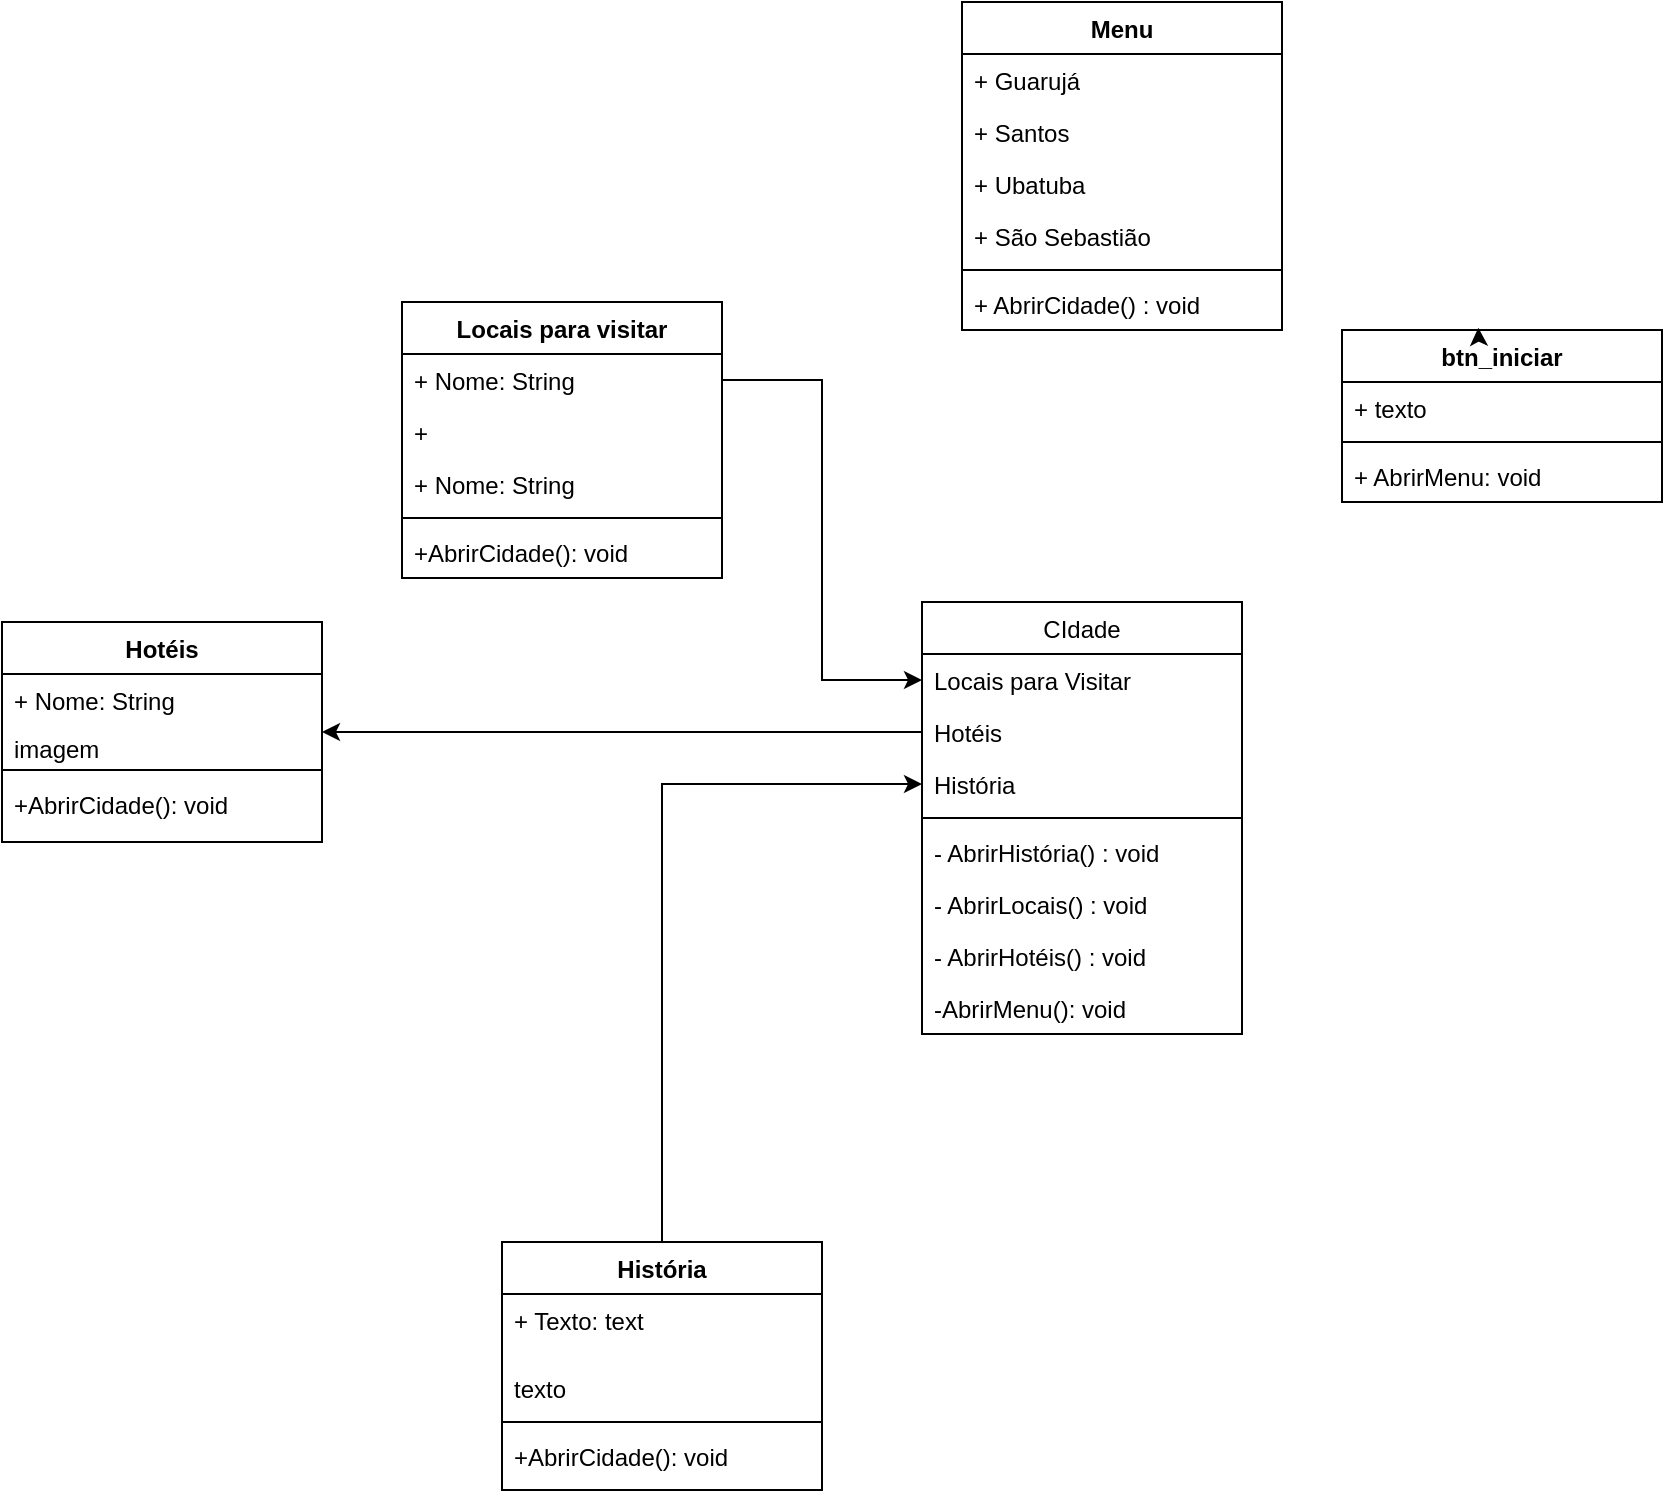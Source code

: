 <mxfile version="24.7.7">
  <diagram id="C5RBs43oDa-KdzZeNtuy" name="Page-1">
    <mxGraphModel dx="1434" dy="780" grid="1" gridSize="10" guides="1" tooltips="1" connect="1" arrows="1" fold="1" page="1" pageScale="1" pageWidth="827" pageHeight="1169" math="0" shadow="0">
      <root>
        <mxCell id="WIyWlLk6GJQsqaUBKTNV-0" />
        <mxCell id="WIyWlLk6GJQsqaUBKTNV-1" parent="WIyWlLk6GJQsqaUBKTNV-0" />
        <mxCell id="zkfFHV4jXpPFQw0GAbJ--17" value="CIdade" style="swimlane;fontStyle=0;align=center;verticalAlign=top;childLayout=stackLayout;horizontal=1;startSize=26;horizontalStack=0;resizeParent=1;resizeLast=0;collapsible=1;marginBottom=0;rounded=0;shadow=0;strokeWidth=1;" parent="WIyWlLk6GJQsqaUBKTNV-1" vertex="1">
          <mxGeometry x="750" y="410" width="160" height="216" as="geometry">
            <mxRectangle x="550" y="140" width="160" height="26" as="alternateBounds" />
          </mxGeometry>
        </mxCell>
        <mxCell id="zkfFHV4jXpPFQw0GAbJ--18" value="Locais para Visitar" style="text;align=left;verticalAlign=top;spacingLeft=4;spacingRight=4;overflow=hidden;rotatable=0;points=[[0,0.5],[1,0.5]];portConstraint=eastwest;" parent="zkfFHV4jXpPFQw0GAbJ--17" vertex="1">
          <mxGeometry y="26" width="160" height="26" as="geometry" />
        </mxCell>
        <mxCell id="zkfFHV4jXpPFQw0GAbJ--19" value="Hotéis" style="text;align=left;verticalAlign=top;spacingLeft=4;spacingRight=4;overflow=hidden;rotatable=0;points=[[0,0.5],[1,0.5]];portConstraint=eastwest;rounded=0;shadow=0;html=0;" parent="zkfFHV4jXpPFQw0GAbJ--17" vertex="1">
          <mxGeometry y="52" width="160" height="26" as="geometry" />
        </mxCell>
        <mxCell id="zkfFHV4jXpPFQw0GAbJ--20" value="História" style="text;align=left;verticalAlign=top;spacingLeft=4;spacingRight=4;overflow=hidden;rotatable=0;points=[[0,0.5],[1,0.5]];portConstraint=eastwest;rounded=0;shadow=0;html=0;" parent="zkfFHV4jXpPFQw0GAbJ--17" vertex="1">
          <mxGeometry y="78" width="160" height="26" as="geometry" />
        </mxCell>
        <mxCell id="zkfFHV4jXpPFQw0GAbJ--23" value="" style="line;html=1;strokeWidth=1;align=left;verticalAlign=middle;spacingTop=-1;spacingLeft=3;spacingRight=3;rotatable=0;labelPosition=right;points=[];portConstraint=eastwest;" parent="zkfFHV4jXpPFQw0GAbJ--17" vertex="1">
          <mxGeometry y="104" width="160" height="8" as="geometry" />
        </mxCell>
        <mxCell id="zkfFHV4jXpPFQw0GAbJ--24" value="- AbrirHistória() : void" style="text;align=left;verticalAlign=top;spacingLeft=4;spacingRight=4;overflow=hidden;rotatable=0;points=[[0,0.5],[1,0.5]];portConstraint=eastwest;" parent="zkfFHV4jXpPFQw0GAbJ--17" vertex="1">
          <mxGeometry y="112" width="160" height="26" as="geometry" />
        </mxCell>
        <mxCell id="Exi7dinv1fyWdKvX8r0b-5" value="- AbrirLocais() : void" style="text;align=left;verticalAlign=top;spacingLeft=4;spacingRight=4;overflow=hidden;rotatable=0;points=[[0,0.5],[1,0.5]];portConstraint=eastwest;" parent="zkfFHV4jXpPFQw0GAbJ--17" vertex="1">
          <mxGeometry y="138" width="160" height="26" as="geometry" />
        </mxCell>
        <mxCell id="Exi7dinv1fyWdKvX8r0b-6" value="- AbrirHotéis() : void" style="text;align=left;verticalAlign=top;spacingLeft=4;spacingRight=4;overflow=hidden;rotatable=0;points=[[0,0.5],[1,0.5]];portConstraint=eastwest;" parent="zkfFHV4jXpPFQw0GAbJ--17" vertex="1">
          <mxGeometry y="164" width="160" height="26" as="geometry" />
        </mxCell>
        <mxCell id="Exi7dinv1fyWdKvX8r0b-18" value="-AbrirMenu(): void" style="text;align=left;verticalAlign=top;spacingLeft=4;spacingRight=4;overflow=hidden;rotatable=0;points=[[0,0.5],[1,0.5]];portConstraint=eastwest;" parent="zkfFHV4jXpPFQw0GAbJ--17" vertex="1">
          <mxGeometry y="190" width="160" height="26" as="geometry" />
        </mxCell>
        <mxCell id="Exi7dinv1fyWdKvX8r0b-7" style="edgeStyle=orthogonalEdgeStyle;rounded=0;orthogonalLoop=1;jettySize=auto;html=1;" parent="WIyWlLk6GJQsqaUBKTNV-1" source="Exi7dinv1fyWdKvX8r0b-0" target="zkfFHV4jXpPFQw0GAbJ--20" edge="1">
          <mxGeometry relative="1" as="geometry" />
        </mxCell>
        <mxCell id="Exi7dinv1fyWdKvX8r0b-0" value="História" style="swimlane;fontStyle=1;align=center;verticalAlign=top;childLayout=stackLayout;horizontal=1;startSize=26;horizontalStack=0;resizeParent=1;resizeParentMax=0;resizeLast=0;collapsible=1;marginBottom=0;whiteSpace=wrap;html=1;" parent="WIyWlLk6GJQsqaUBKTNV-1" vertex="1">
          <mxGeometry x="540" y="730" width="160" height="124" as="geometry" />
        </mxCell>
        <mxCell id="Exi7dinv1fyWdKvX8r0b-1" value="+ Texto: text" style="text;strokeColor=none;fillColor=none;align=left;verticalAlign=top;spacingLeft=4;spacingRight=4;overflow=hidden;rotatable=0;points=[[0,0.5],[1,0.5]];portConstraint=eastwest;whiteSpace=wrap;html=1;" parent="Exi7dinv1fyWdKvX8r0b-0" vertex="1">
          <mxGeometry y="26" width="160" height="34" as="geometry" />
        </mxCell>
        <mxCell id="Exi7dinv1fyWdKvX8r0b-8" value="texto" style="text;strokeColor=none;fillColor=none;align=left;verticalAlign=top;spacingLeft=4;spacingRight=4;overflow=hidden;rotatable=0;points=[[0,0.5],[1,0.5]];portConstraint=eastwest;whiteSpace=wrap;html=1;" parent="Exi7dinv1fyWdKvX8r0b-0" vertex="1">
          <mxGeometry y="60" width="160" height="26" as="geometry" />
        </mxCell>
        <mxCell id="Exi7dinv1fyWdKvX8r0b-2" value="" style="line;strokeWidth=1;fillColor=none;align=left;verticalAlign=middle;spacingTop=-1;spacingLeft=3;spacingRight=3;rotatable=0;labelPosition=right;points=[];portConstraint=eastwest;strokeColor=inherit;" parent="Exi7dinv1fyWdKvX8r0b-0" vertex="1">
          <mxGeometry y="86" width="160" height="8" as="geometry" />
        </mxCell>
        <mxCell id="Exi7dinv1fyWdKvX8r0b-3" value="+AbrirCidade(): void" style="text;strokeColor=none;fillColor=none;align=left;verticalAlign=top;spacingLeft=4;spacingRight=4;overflow=hidden;rotatable=0;points=[[0,0.5],[1,0.5]];portConstraint=eastwest;whiteSpace=wrap;html=1;" parent="Exi7dinv1fyWdKvX8r0b-0" vertex="1">
          <mxGeometry y="94" width="160" height="30" as="geometry" />
        </mxCell>
        <mxCell id="Exi7dinv1fyWdKvX8r0b-11" value="Hotéis" style="swimlane;fontStyle=1;align=center;verticalAlign=top;childLayout=stackLayout;horizontal=1;startSize=26;horizontalStack=0;resizeParent=1;resizeParentMax=0;resizeLast=0;collapsible=1;marginBottom=0;whiteSpace=wrap;html=1;" parent="WIyWlLk6GJQsqaUBKTNV-1" vertex="1">
          <mxGeometry x="290" y="420" width="160" height="110" as="geometry" />
        </mxCell>
        <mxCell id="Exi7dinv1fyWdKvX8r0b-16" value="+ Nome: String" style="text;strokeColor=none;fillColor=none;align=left;verticalAlign=top;spacingLeft=4;spacingRight=4;overflow=hidden;rotatable=0;points=[[0,0.5],[1,0.5]];portConstraint=eastwest;whiteSpace=wrap;html=1;" parent="Exi7dinv1fyWdKvX8r0b-11" vertex="1">
          <mxGeometry y="26" width="160" height="24" as="geometry" />
        </mxCell>
        <mxCell id="Exi7dinv1fyWdKvX8r0b-12" value="&lt;div&gt;imagem&lt;/div&gt;" style="text;strokeColor=none;fillColor=none;align=left;verticalAlign=top;spacingLeft=4;spacingRight=4;overflow=hidden;rotatable=0;points=[[0,0.5],[1,0.5]];portConstraint=eastwest;whiteSpace=wrap;html=1;" parent="Exi7dinv1fyWdKvX8r0b-11" vertex="1">
          <mxGeometry y="50" width="160" height="20" as="geometry" />
        </mxCell>
        <mxCell id="Exi7dinv1fyWdKvX8r0b-13" value="" style="line;strokeWidth=1;fillColor=none;align=left;verticalAlign=middle;spacingTop=-1;spacingLeft=3;spacingRight=3;rotatable=0;labelPosition=right;points=[];portConstraint=eastwest;strokeColor=inherit;" parent="Exi7dinv1fyWdKvX8r0b-11" vertex="1">
          <mxGeometry y="70" width="160" height="8" as="geometry" />
        </mxCell>
        <mxCell id="Exi7dinv1fyWdKvX8r0b-14" value="+AbrirCidade(): void" style="text;strokeColor=none;fillColor=none;align=left;verticalAlign=top;spacingLeft=4;spacingRight=4;overflow=hidden;rotatable=0;points=[[0,0.5],[1,0.5]];portConstraint=eastwest;whiteSpace=wrap;html=1;" parent="Exi7dinv1fyWdKvX8r0b-11" vertex="1">
          <mxGeometry y="78" width="160" height="32" as="geometry" />
        </mxCell>
        <mxCell id="Exi7dinv1fyWdKvX8r0b-15" style="edgeStyle=orthogonalEdgeStyle;rounded=0;orthogonalLoop=1;jettySize=auto;html=1;" parent="WIyWlLk6GJQsqaUBKTNV-1" source="zkfFHV4jXpPFQw0GAbJ--19" target="Exi7dinv1fyWdKvX8r0b-11" edge="1">
          <mxGeometry relative="1" as="geometry" />
        </mxCell>
        <mxCell id="Exi7dinv1fyWdKvX8r0b-20" value="btn_iniciar" style="swimlane;fontStyle=1;align=center;verticalAlign=top;childLayout=stackLayout;horizontal=1;startSize=26;horizontalStack=0;resizeParent=1;resizeParentMax=0;resizeLast=0;collapsible=1;marginBottom=0;whiteSpace=wrap;html=1;" parent="WIyWlLk6GJQsqaUBKTNV-1" vertex="1">
          <mxGeometry x="960" y="274" width="160" height="86" as="geometry" />
        </mxCell>
        <mxCell id="Exi7dinv1fyWdKvX8r0b-21" value="+ texto" style="text;strokeColor=none;fillColor=none;align=left;verticalAlign=top;spacingLeft=4;spacingRight=4;overflow=hidden;rotatable=0;points=[[0,0.5],[1,0.5]];portConstraint=eastwest;whiteSpace=wrap;html=1;" parent="Exi7dinv1fyWdKvX8r0b-20" vertex="1">
          <mxGeometry y="26" width="160" height="26" as="geometry" />
        </mxCell>
        <mxCell id="Exi7dinv1fyWdKvX8r0b-22" value="" style="line;strokeWidth=1;fillColor=none;align=left;verticalAlign=middle;spacingTop=-1;spacingLeft=3;spacingRight=3;rotatable=0;labelPosition=right;points=[];portConstraint=eastwest;strokeColor=inherit;" parent="Exi7dinv1fyWdKvX8r0b-20" vertex="1">
          <mxGeometry y="52" width="160" height="8" as="geometry" />
        </mxCell>
        <mxCell id="Exi7dinv1fyWdKvX8r0b-23" value="+ AbrirMenu: void" style="text;strokeColor=none;fillColor=none;align=left;verticalAlign=top;spacingLeft=4;spacingRight=4;overflow=hidden;rotatable=0;points=[[0,0.5],[1,0.5]];portConstraint=eastwest;whiteSpace=wrap;html=1;" parent="Exi7dinv1fyWdKvX8r0b-20" vertex="1">
          <mxGeometry y="60" width="160" height="26" as="geometry" />
        </mxCell>
        <mxCell id="Exi7dinv1fyWdKvX8r0b-28" style="edgeStyle=orthogonalEdgeStyle;rounded=0;orthogonalLoop=1;jettySize=auto;html=1;exitX=0.5;exitY=0;exitDx=0;exitDy=0;entryX=0.426;entryY=-0.013;entryDx=0;entryDy=0;entryPerimeter=0;" parent="WIyWlLk6GJQsqaUBKTNV-1" source="Exi7dinv1fyWdKvX8r0b-20" target="Exi7dinv1fyWdKvX8r0b-20" edge="1">
          <mxGeometry relative="1" as="geometry" />
        </mxCell>
        <mxCell id="Exi7dinv1fyWdKvX8r0b-30" value="Menu" style="swimlane;fontStyle=1;align=center;verticalAlign=top;childLayout=stackLayout;horizontal=1;startSize=26;horizontalStack=0;resizeParent=1;resizeParentMax=0;resizeLast=0;collapsible=1;marginBottom=0;whiteSpace=wrap;html=1;" parent="WIyWlLk6GJQsqaUBKTNV-1" vertex="1">
          <mxGeometry x="770" y="110" width="160" height="164" as="geometry" />
        </mxCell>
        <mxCell id="Exi7dinv1fyWdKvX8r0b-31" value="+ Guarujá" style="text;strokeColor=none;fillColor=none;align=left;verticalAlign=top;spacingLeft=4;spacingRight=4;overflow=hidden;rotatable=0;points=[[0,0.5],[1,0.5]];portConstraint=eastwest;whiteSpace=wrap;html=1;" parent="Exi7dinv1fyWdKvX8r0b-30" vertex="1">
          <mxGeometry y="26" width="160" height="26" as="geometry" />
        </mxCell>
        <mxCell id="Exi7dinv1fyWdKvX8r0b-35" value="+ Santos" style="text;strokeColor=none;fillColor=none;align=left;verticalAlign=top;spacingLeft=4;spacingRight=4;overflow=hidden;rotatable=0;points=[[0,0.5],[1,0.5]];portConstraint=eastwest;whiteSpace=wrap;html=1;" parent="Exi7dinv1fyWdKvX8r0b-30" vertex="1">
          <mxGeometry y="52" width="160" height="26" as="geometry" />
        </mxCell>
        <mxCell id="Exi7dinv1fyWdKvX8r0b-37" value="+ Ubatuba" style="text;strokeColor=none;fillColor=none;align=left;verticalAlign=top;spacingLeft=4;spacingRight=4;overflow=hidden;rotatable=0;points=[[0,0.5],[1,0.5]];portConstraint=eastwest;whiteSpace=wrap;html=1;" parent="Exi7dinv1fyWdKvX8r0b-30" vertex="1">
          <mxGeometry y="78" width="160" height="26" as="geometry" />
        </mxCell>
        <mxCell id="Exi7dinv1fyWdKvX8r0b-36" value="+ São Sebastião" style="text;strokeColor=none;fillColor=none;align=left;verticalAlign=top;spacingLeft=4;spacingRight=4;overflow=hidden;rotatable=0;points=[[0,0.5],[1,0.5]];portConstraint=eastwest;whiteSpace=wrap;html=1;" parent="Exi7dinv1fyWdKvX8r0b-30" vertex="1">
          <mxGeometry y="104" width="160" height="26" as="geometry" />
        </mxCell>
        <mxCell id="Exi7dinv1fyWdKvX8r0b-32" value="" style="line;strokeWidth=1;fillColor=none;align=left;verticalAlign=middle;spacingTop=-1;spacingLeft=3;spacingRight=3;rotatable=0;labelPosition=right;points=[];portConstraint=eastwest;strokeColor=inherit;" parent="Exi7dinv1fyWdKvX8r0b-30" vertex="1">
          <mxGeometry y="130" width="160" height="8" as="geometry" />
        </mxCell>
        <mxCell id="Exi7dinv1fyWdKvX8r0b-33" value="+ AbrirCidade() : void" style="text;strokeColor=none;fillColor=none;align=left;verticalAlign=top;spacingLeft=4;spacingRight=4;overflow=hidden;rotatable=0;points=[[0,0.5],[1,0.5]];portConstraint=eastwest;whiteSpace=wrap;html=1;" parent="Exi7dinv1fyWdKvX8r0b-30" vertex="1">
          <mxGeometry y="138" width="160" height="26" as="geometry" />
        </mxCell>
        <mxCell id="Exi7dinv1fyWdKvX8r0b-38" value="Locais para visitar" style="swimlane;fontStyle=1;align=center;verticalAlign=top;childLayout=stackLayout;horizontal=1;startSize=26;horizontalStack=0;resizeParent=1;resizeParentMax=0;resizeLast=0;collapsible=1;marginBottom=0;whiteSpace=wrap;html=1;" parent="WIyWlLk6GJQsqaUBKTNV-1" vertex="1">
          <mxGeometry x="490" y="260" width="160" height="138" as="geometry" />
        </mxCell>
        <mxCell id="Exi7dinv1fyWdKvX8r0b-39" value="+ Nome: String" style="text;strokeColor=none;fillColor=none;align=left;verticalAlign=top;spacingLeft=4;spacingRight=4;overflow=hidden;rotatable=0;points=[[0,0.5],[1,0.5]];portConstraint=eastwest;whiteSpace=wrap;html=1;" parent="Exi7dinv1fyWdKvX8r0b-38" vertex="1">
          <mxGeometry y="26" width="160" height="26" as="geometry" />
        </mxCell>
        <mxCell id="3FQ_oS9nj-Kou8OWBydJ-0" value="+&amp;nbsp;" style="text;strokeColor=none;fillColor=none;align=left;verticalAlign=top;spacingLeft=4;spacingRight=4;overflow=hidden;rotatable=0;points=[[0,0.5],[1,0.5]];portConstraint=eastwest;whiteSpace=wrap;html=1;" vertex="1" parent="Exi7dinv1fyWdKvX8r0b-38">
          <mxGeometry y="52" width="160" height="26" as="geometry" />
        </mxCell>
        <mxCell id="3FQ_oS9nj-Kou8OWBydJ-1" value="+ Nome: String" style="text;strokeColor=none;fillColor=none;align=left;verticalAlign=top;spacingLeft=4;spacingRight=4;overflow=hidden;rotatable=0;points=[[0,0.5],[1,0.5]];portConstraint=eastwest;whiteSpace=wrap;html=1;" vertex="1" parent="Exi7dinv1fyWdKvX8r0b-38">
          <mxGeometry y="78" width="160" height="26" as="geometry" />
        </mxCell>
        <mxCell id="Exi7dinv1fyWdKvX8r0b-40" value="" style="line;strokeWidth=1;fillColor=none;align=left;verticalAlign=middle;spacingTop=-1;spacingLeft=3;spacingRight=3;rotatable=0;labelPosition=right;points=[];portConstraint=eastwest;strokeColor=inherit;" parent="Exi7dinv1fyWdKvX8r0b-38" vertex="1">
          <mxGeometry y="104" width="160" height="8" as="geometry" />
        </mxCell>
        <mxCell id="Exi7dinv1fyWdKvX8r0b-41" value="+AbrirCidade(): void" style="text;strokeColor=none;fillColor=none;align=left;verticalAlign=top;spacingLeft=4;spacingRight=4;overflow=hidden;rotatable=0;points=[[0,0.5],[1,0.5]];portConstraint=eastwest;whiteSpace=wrap;html=1;" parent="Exi7dinv1fyWdKvX8r0b-38" vertex="1">
          <mxGeometry y="112" width="160" height="26" as="geometry" />
        </mxCell>
        <mxCell id="Exi7dinv1fyWdKvX8r0b-42" style="edgeStyle=orthogonalEdgeStyle;rounded=0;orthogonalLoop=1;jettySize=auto;html=1;exitX=1;exitY=0.5;exitDx=0;exitDy=0;" parent="WIyWlLk6GJQsqaUBKTNV-1" source="Exi7dinv1fyWdKvX8r0b-39" target="zkfFHV4jXpPFQw0GAbJ--18" edge="1">
          <mxGeometry relative="1" as="geometry" />
        </mxCell>
      </root>
    </mxGraphModel>
  </diagram>
</mxfile>
